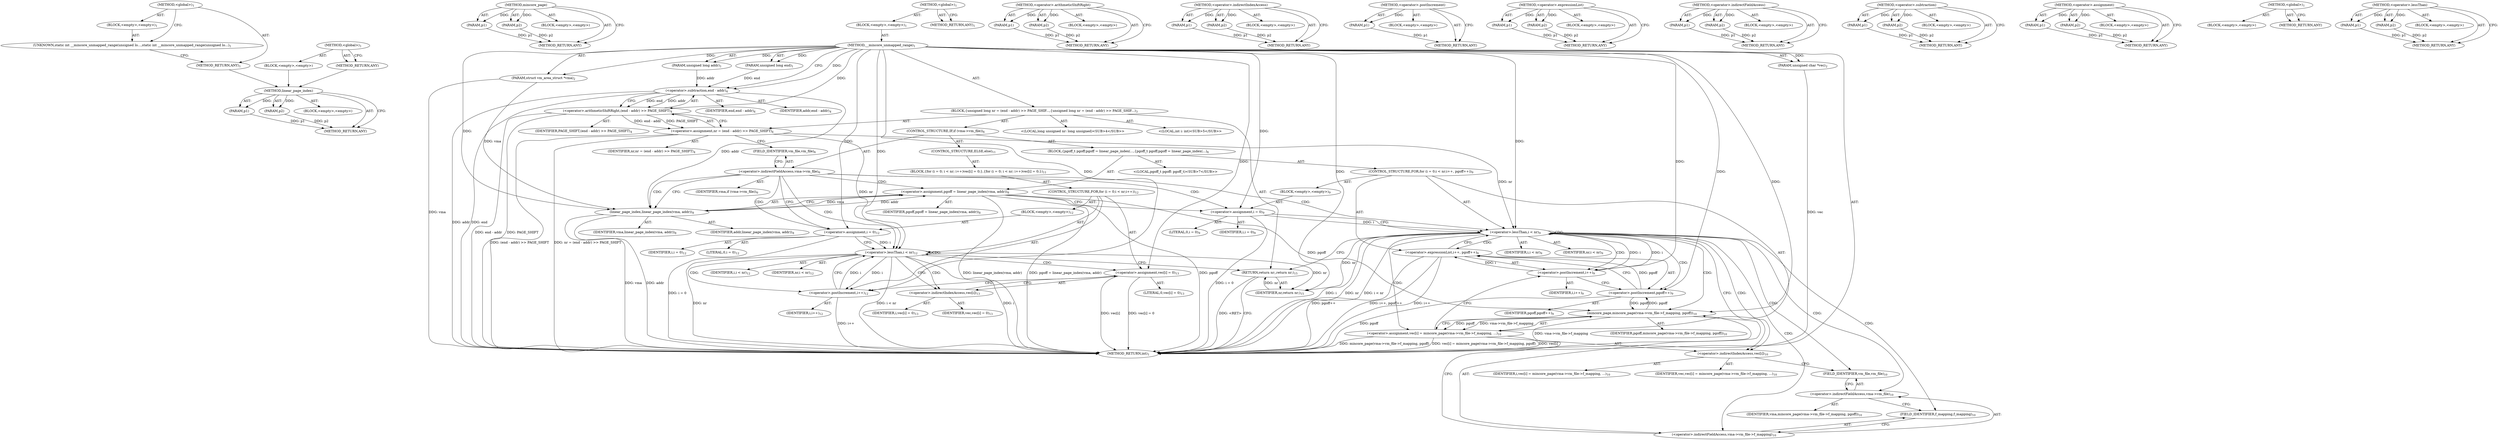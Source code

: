 digraph "&lt;global&gt;" {
vulnerable_122 [label=<(METHOD,linear_page_index)>];
vulnerable_123 [label=<(PARAM,p1)>];
vulnerable_124 [label=<(PARAM,p2)>];
vulnerable_125 [label=<(BLOCK,&lt;empty&gt;,&lt;empty&gt;)>];
vulnerable_126 [label=<(METHOD_RETURN,ANY)>];
vulnerable_146 [label=<(METHOD,mincore_page)>];
vulnerable_147 [label=<(PARAM,p1)>];
vulnerable_148 [label=<(PARAM,p2)>];
vulnerable_149 [label=<(BLOCK,&lt;empty&gt;,&lt;empty&gt;)>];
vulnerable_150 [label=<(METHOD_RETURN,ANY)>];
vulnerable_6 [label=<(METHOD,&lt;global&gt;)<SUB>1</SUB>>];
vulnerable_7 [label=<(BLOCK,&lt;empty&gt;,&lt;empty&gt;)<SUB>1</SUB>>];
vulnerable_8 [label=<(METHOD,__mincore_unmapped_range)<SUB>1</SUB>>];
vulnerable_9 [label=<(PARAM,unsigned long addr)<SUB>1</SUB>>];
vulnerable_10 [label=<(PARAM,unsigned long end)<SUB>1</SUB>>];
vulnerable_11 [label=<(PARAM,struct vm_area_struct *vma)<SUB>2</SUB>>];
vulnerable_12 [label=<(PARAM,unsigned char *vec)<SUB>2</SUB>>];
vulnerable_13 [label=<(BLOCK,{
	unsigned long nr = (end - addr) &gt;&gt; PAGE_SHIF...,{
	unsigned long nr = (end - addr) &gt;&gt; PAGE_SHIF...)<SUB>3</SUB>>];
vulnerable_14 [label="<(LOCAL,long unsigned nr: long unsigned)<SUB>4</SUB>>"];
vulnerable_15 [label=<(&lt;operator&gt;.assignment,nr = (end - addr) &gt;&gt; PAGE_SHIFT)<SUB>4</SUB>>];
vulnerable_16 [label=<(IDENTIFIER,nr,nr = (end - addr) &gt;&gt; PAGE_SHIFT)<SUB>4</SUB>>];
vulnerable_17 [label=<(&lt;operator&gt;.arithmeticShiftRight,(end - addr) &gt;&gt; PAGE_SHIFT)<SUB>4</SUB>>];
vulnerable_18 [label=<(&lt;operator&gt;.subtraction,end - addr)<SUB>4</SUB>>];
vulnerable_19 [label=<(IDENTIFIER,end,end - addr)<SUB>4</SUB>>];
vulnerable_20 [label=<(IDENTIFIER,addr,end - addr)<SUB>4</SUB>>];
vulnerable_21 [label=<(IDENTIFIER,PAGE_SHIFT,(end - addr) &gt;&gt; PAGE_SHIFT)<SUB>4</SUB>>];
vulnerable_22 [label="<(LOCAL,int i: int)<SUB>5</SUB>>"];
vulnerable_23 [label=<(CONTROL_STRUCTURE,IF,if (vma-&gt;vm_file))<SUB>6</SUB>>];
vulnerable_24 [label=<(&lt;operator&gt;.indirectFieldAccess,vma-&gt;vm_file)<SUB>6</SUB>>];
vulnerable_25 [label=<(IDENTIFIER,vma,if (vma-&gt;vm_file))<SUB>6</SUB>>];
vulnerable_26 [label=<(FIELD_IDENTIFIER,vm_file,vm_file)<SUB>6</SUB>>];
vulnerable_27 [label=<(BLOCK,{
		pgoff_t pgoff;
		pgoff = linear_page_index(...,{
		pgoff_t pgoff;
		pgoff = linear_page_index(...)<SUB>6</SUB>>];
vulnerable_28 [label="<(LOCAL,pgoff_t pgoff: pgoff_t)<SUB>7</SUB>>"];
vulnerable_29 [label=<(&lt;operator&gt;.assignment,pgoff = linear_page_index(vma, addr))<SUB>8</SUB>>];
vulnerable_30 [label=<(IDENTIFIER,pgoff,pgoff = linear_page_index(vma, addr))<SUB>8</SUB>>];
vulnerable_31 [label=<(linear_page_index,linear_page_index(vma, addr))<SUB>8</SUB>>];
vulnerable_32 [label=<(IDENTIFIER,vma,linear_page_index(vma, addr))<SUB>8</SUB>>];
vulnerable_33 [label=<(IDENTIFIER,addr,linear_page_index(vma, addr))<SUB>8</SUB>>];
vulnerable_34 [label=<(CONTROL_STRUCTURE,FOR,for (i = 0;i &lt; nr;i++, pgoff++))<SUB>9</SUB>>];
vulnerable_35 [label=<(BLOCK,&lt;empty&gt;,&lt;empty&gt;)<SUB>9</SUB>>];
vulnerable_36 [label=<(&lt;operator&gt;.assignment,i = 0)<SUB>9</SUB>>];
vulnerable_37 [label=<(IDENTIFIER,i,i = 0)<SUB>9</SUB>>];
vulnerable_38 [label=<(LITERAL,0,i = 0)<SUB>9</SUB>>];
vulnerable_39 [label=<(&lt;operator&gt;.lessThan,i &lt; nr)<SUB>9</SUB>>];
vulnerable_40 [label=<(IDENTIFIER,i,i &lt; nr)<SUB>9</SUB>>];
vulnerable_41 [label=<(IDENTIFIER,nr,i &lt; nr)<SUB>9</SUB>>];
vulnerable_42 [label=<(&lt;operator&gt;.expressionList,i++, pgoff++)<SUB>9</SUB>>];
vulnerable_43 [label=<(&lt;operator&gt;.postIncrement,i++)<SUB>9</SUB>>];
vulnerable_44 [label=<(IDENTIFIER,i,i++)<SUB>9</SUB>>];
vulnerable_45 [label=<(&lt;operator&gt;.postIncrement,pgoff++)<SUB>9</SUB>>];
vulnerable_46 [label=<(IDENTIFIER,pgoff,pgoff++)<SUB>9</SUB>>];
vulnerable_47 [label=<(&lt;operator&gt;.assignment,vec[i] = mincore_page(vma-&gt;vm_file-&gt;f_mapping, ...)<SUB>10</SUB>>];
vulnerable_48 [label=<(&lt;operator&gt;.indirectIndexAccess,vec[i])<SUB>10</SUB>>];
vulnerable_49 [label=<(IDENTIFIER,vec,vec[i] = mincore_page(vma-&gt;vm_file-&gt;f_mapping, ...)<SUB>10</SUB>>];
vulnerable_50 [label=<(IDENTIFIER,i,vec[i] = mincore_page(vma-&gt;vm_file-&gt;f_mapping, ...)<SUB>10</SUB>>];
vulnerable_51 [label=<(mincore_page,mincore_page(vma-&gt;vm_file-&gt;f_mapping, pgoff))<SUB>10</SUB>>];
vulnerable_52 [label=<(&lt;operator&gt;.indirectFieldAccess,vma-&gt;vm_file-&gt;f_mapping)<SUB>10</SUB>>];
vulnerable_53 [label=<(&lt;operator&gt;.indirectFieldAccess,vma-&gt;vm_file)<SUB>10</SUB>>];
vulnerable_54 [label=<(IDENTIFIER,vma,mincore_page(vma-&gt;vm_file-&gt;f_mapping, pgoff))<SUB>10</SUB>>];
vulnerable_55 [label=<(FIELD_IDENTIFIER,vm_file,vm_file)<SUB>10</SUB>>];
vulnerable_56 [label=<(FIELD_IDENTIFIER,f_mapping,f_mapping)<SUB>10</SUB>>];
vulnerable_57 [label=<(IDENTIFIER,pgoff,mincore_page(vma-&gt;vm_file-&gt;f_mapping, pgoff))<SUB>10</SUB>>];
vulnerable_58 [label=<(CONTROL_STRUCTURE,ELSE,else)<SUB>11</SUB>>];
vulnerable_59 [label=<(BLOCK,{
		for (i = 0; i &lt; nr; i++)
			vec[i] = 0;
	},{
		for (i = 0; i &lt; nr; i++)
			vec[i] = 0;
	})<SUB>11</SUB>>];
vulnerable_60 [label=<(CONTROL_STRUCTURE,FOR,for (i = 0;i &lt; nr;i++))<SUB>12</SUB>>];
vulnerable_61 [label=<(BLOCK,&lt;empty&gt;,&lt;empty&gt;)<SUB>12</SUB>>];
vulnerable_62 [label=<(&lt;operator&gt;.assignment,i = 0)<SUB>12</SUB>>];
vulnerable_63 [label=<(IDENTIFIER,i,i = 0)<SUB>12</SUB>>];
vulnerable_64 [label=<(LITERAL,0,i = 0)<SUB>12</SUB>>];
vulnerable_65 [label=<(&lt;operator&gt;.lessThan,i &lt; nr)<SUB>12</SUB>>];
vulnerable_66 [label=<(IDENTIFIER,i,i &lt; nr)<SUB>12</SUB>>];
vulnerable_67 [label=<(IDENTIFIER,nr,i &lt; nr)<SUB>12</SUB>>];
vulnerable_68 [label=<(&lt;operator&gt;.postIncrement,i++)<SUB>12</SUB>>];
vulnerable_69 [label=<(IDENTIFIER,i,i++)<SUB>12</SUB>>];
vulnerable_70 [label=<(&lt;operator&gt;.assignment,vec[i] = 0)<SUB>13</SUB>>];
vulnerable_71 [label=<(&lt;operator&gt;.indirectIndexAccess,vec[i])<SUB>13</SUB>>];
vulnerable_72 [label=<(IDENTIFIER,vec,vec[i] = 0)<SUB>13</SUB>>];
vulnerable_73 [label=<(IDENTIFIER,i,vec[i] = 0)<SUB>13</SUB>>];
vulnerable_74 [label=<(LITERAL,0,vec[i] = 0)<SUB>13</SUB>>];
vulnerable_75 [label=<(RETURN,return nr;,return nr;)<SUB>15</SUB>>];
vulnerable_76 [label=<(IDENTIFIER,nr,return nr;)<SUB>15</SUB>>];
vulnerable_77 [label=<(METHOD_RETURN,int)<SUB>1</SUB>>];
vulnerable_79 [label=<(METHOD_RETURN,ANY)<SUB>1</SUB>>];
vulnerable_107 [label=<(METHOD,&lt;operator&gt;.arithmeticShiftRight)>];
vulnerable_108 [label=<(PARAM,p1)>];
vulnerable_109 [label=<(PARAM,p2)>];
vulnerable_110 [label=<(BLOCK,&lt;empty&gt;,&lt;empty&gt;)>];
vulnerable_111 [label=<(METHOD_RETURN,ANY)>];
vulnerable_141 [label=<(METHOD,&lt;operator&gt;.indirectIndexAccess)>];
vulnerable_142 [label=<(PARAM,p1)>];
vulnerable_143 [label=<(PARAM,p2)>];
vulnerable_144 [label=<(BLOCK,&lt;empty&gt;,&lt;empty&gt;)>];
vulnerable_145 [label=<(METHOD_RETURN,ANY)>];
vulnerable_137 [label=<(METHOD,&lt;operator&gt;.postIncrement)>];
vulnerable_138 [label=<(PARAM,p1)>];
vulnerable_139 [label=<(BLOCK,&lt;empty&gt;,&lt;empty&gt;)>];
vulnerable_140 [label=<(METHOD_RETURN,ANY)>];
vulnerable_132 [label=<(METHOD,&lt;operator&gt;.expressionList)>];
vulnerable_133 [label=<(PARAM,p1)>];
vulnerable_134 [label=<(PARAM,p2)>];
vulnerable_135 [label=<(BLOCK,&lt;empty&gt;,&lt;empty&gt;)>];
vulnerable_136 [label=<(METHOD_RETURN,ANY)>];
vulnerable_117 [label=<(METHOD,&lt;operator&gt;.indirectFieldAccess)>];
vulnerable_118 [label=<(PARAM,p1)>];
vulnerable_119 [label=<(PARAM,p2)>];
vulnerable_120 [label=<(BLOCK,&lt;empty&gt;,&lt;empty&gt;)>];
vulnerable_121 [label=<(METHOD_RETURN,ANY)>];
vulnerable_112 [label=<(METHOD,&lt;operator&gt;.subtraction)>];
vulnerable_113 [label=<(PARAM,p1)>];
vulnerable_114 [label=<(PARAM,p2)>];
vulnerable_115 [label=<(BLOCK,&lt;empty&gt;,&lt;empty&gt;)>];
vulnerable_116 [label=<(METHOD_RETURN,ANY)>];
vulnerable_102 [label=<(METHOD,&lt;operator&gt;.assignment)>];
vulnerable_103 [label=<(PARAM,p1)>];
vulnerable_104 [label=<(PARAM,p2)>];
vulnerable_105 [label=<(BLOCK,&lt;empty&gt;,&lt;empty&gt;)>];
vulnerable_106 [label=<(METHOD_RETURN,ANY)>];
vulnerable_96 [label=<(METHOD,&lt;global&gt;)<SUB>1</SUB>>];
vulnerable_97 [label=<(BLOCK,&lt;empty&gt;,&lt;empty&gt;)>];
vulnerable_98 [label=<(METHOD_RETURN,ANY)>];
vulnerable_127 [label=<(METHOD,&lt;operator&gt;.lessThan)>];
vulnerable_128 [label=<(PARAM,p1)>];
vulnerable_129 [label=<(PARAM,p2)>];
vulnerable_130 [label=<(BLOCK,&lt;empty&gt;,&lt;empty&gt;)>];
vulnerable_131 [label=<(METHOD_RETURN,ANY)>];
fixed_6 [label=<(METHOD,&lt;global&gt;)<SUB>1</SUB>>];
fixed_7 [label=<(BLOCK,&lt;empty&gt;,&lt;empty&gt;)<SUB>1</SUB>>];
fixed_8 [label=<(UNKNOWN,static int __mincore_unmapped_range(unsigned lo...,static int __mincore_unmapped_range(unsigned lo...)<SUB>1</SUB>>];
fixed_9 [label=<(METHOD_RETURN,ANY)<SUB>1</SUB>>];
fixed_14 [label=<(METHOD,&lt;global&gt;)<SUB>1</SUB>>];
fixed_15 [label=<(BLOCK,&lt;empty&gt;,&lt;empty&gt;)>];
fixed_16 [label=<(METHOD_RETURN,ANY)>];
vulnerable_122 -> vulnerable_123  [key=0, label="AST: "];
vulnerable_122 -> vulnerable_123  [key=1, label="DDG: "];
vulnerable_122 -> vulnerable_125  [key=0, label="AST: "];
vulnerable_122 -> vulnerable_124  [key=0, label="AST: "];
vulnerable_122 -> vulnerable_124  [key=1, label="DDG: "];
vulnerable_122 -> vulnerable_126  [key=0, label="AST: "];
vulnerable_122 -> vulnerable_126  [key=1, label="CFG: "];
vulnerable_123 -> vulnerable_126  [key=0, label="DDG: p1"];
vulnerable_124 -> vulnerable_126  [key=0, label="DDG: p2"];
vulnerable_146 -> vulnerable_147  [key=0, label="AST: "];
vulnerable_146 -> vulnerable_147  [key=1, label="DDG: "];
vulnerable_146 -> vulnerable_149  [key=0, label="AST: "];
vulnerable_146 -> vulnerable_148  [key=0, label="AST: "];
vulnerable_146 -> vulnerable_148  [key=1, label="DDG: "];
vulnerable_146 -> vulnerable_150  [key=0, label="AST: "];
vulnerable_146 -> vulnerable_150  [key=1, label="CFG: "];
vulnerable_147 -> vulnerable_150  [key=0, label="DDG: p1"];
vulnerable_148 -> vulnerable_150  [key=0, label="DDG: p2"];
vulnerable_6 -> vulnerable_7  [key=0, label="AST: "];
vulnerable_6 -> vulnerable_79  [key=0, label="AST: "];
vulnerable_6 -> vulnerable_79  [key=1, label="CFG: "];
vulnerable_7 -> vulnerable_8  [key=0, label="AST: "];
vulnerable_8 -> vulnerable_9  [key=0, label="AST: "];
vulnerable_8 -> vulnerable_9  [key=1, label="DDG: "];
vulnerable_8 -> vulnerable_10  [key=0, label="AST: "];
vulnerable_8 -> vulnerable_10  [key=1, label="DDG: "];
vulnerable_8 -> vulnerable_11  [key=0, label="AST: "];
vulnerable_8 -> vulnerable_11  [key=1, label="DDG: "];
vulnerable_8 -> vulnerable_12  [key=0, label="AST: "];
vulnerable_8 -> vulnerable_12  [key=1, label="DDG: "];
vulnerable_8 -> vulnerable_13  [key=0, label="AST: "];
vulnerable_8 -> vulnerable_77  [key=0, label="AST: "];
vulnerable_8 -> vulnerable_18  [key=0, label="CFG: "];
vulnerable_8 -> vulnerable_18  [key=1, label="DDG: "];
vulnerable_8 -> vulnerable_76  [key=0, label="DDG: "];
vulnerable_8 -> vulnerable_17  [key=0, label="DDG: "];
vulnerable_8 -> vulnerable_31  [key=0, label="DDG: "];
vulnerable_8 -> vulnerable_36  [key=0, label="DDG: "];
vulnerable_8 -> vulnerable_39  [key=0, label="DDG: "];
vulnerable_8 -> vulnerable_70  [key=0, label="DDG: "];
vulnerable_8 -> vulnerable_43  [key=0, label="DDG: "];
vulnerable_8 -> vulnerable_45  [key=0, label="DDG: "];
vulnerable_8 -> vulnerable_51  [key=0, label="DDG: "];
vulnerable_8 -> vulnerable_62  [key=0, label="DDG: "];
vulnerable_8 -> vulnerable_65  [key=0, label="DDG: "];
vulnerable_8 -> vulnerable_68  [key=0, label="DDG: "];
vulnerable_9 -> vulnerable_18  [key=0, label="DDG: addr"];
vulnerable_10 -> vulnerable_18  [key=0, label="DDG: end"];
vulnerable_11 -> vulnerable_77  [key=0, label="DDG: vma"];
vulnerable_11 -> vulnerable_31  [key=0, label="DDG: vma"];
vulnerable_12 -> vulnerable_77  [key=0, label="DDG: vec"];
vulnerable_13 -> vulnerable_14  [key=0, label="AST: "];
vulnerable_13 -> vulnerable_15  [key=0, label="AST: "];
vulnerable_13 -> vulnerable_22  [key=0, label="AST: "];
vulnerable_13 -> vulnerable_23  [key=0, label="AST: "];
vulnerable_13 -> vulnerable_75  [key=0, label="AST: "];
vulnerable_15 -> vulnerable_16  [key=0, label="AST: "];
vulnerable_15 -> vulnerable_17  [key=0, label="AST: "];
vulnerable_15 -> vulnerable_26  [key=0, label="CFG: "];
vulnerable_15 -> vulnerable_77  [key=0, label="DDG: (end - addr) &gt;&gt; PAGE_SHIFT"];
vulnerable_15 -> vulnerable_77  [key=1, label="DDG: nr = (end - addr) &gt;&gt; PAGE_SHIFT"];
vulnerable_15 -> vulnerable_39  [key=0, label="DDG: nr"];
vulnerable_15 -> vulnerable_65  [key=0, label="DDG: nr"];
vulnerable_17 -> vulnerable_18  [key=0, label="AST: "];
vulnerable_17 -> vulnerable_21  [key=0, label="AST: "];
vulnerable_17 -> vulnerable_15  [key=0, label="CFG: "];
vulnerable_17 -> vulnerable_15  [key=1, label="DDG: end - addr"];
vulnerable_17 -> vulnerable_15  [key=2, label="DDG: PAGE_SHIFT"];
vulnerable_17 -> vulnerable_77  [key=0, label="DDG: end - addr"];
vulnerable_17 -> vulnerable_77  [key=1, label="DDG: PAGE_SHIFT"];
vulnerable_18 -> vulnerable_19  [key=0, label="AST: "];
vulnerable_18 -> vulnerable_20  [key=0, label="AST: "];
vulnerable_18 -> vulnerable_17  [key=0, label="CFG: "];
vulnerable_18 -> vulnerable_17  [key=1, label="DDG: end"];
vulnerable_18 -> vulnerable_17  [key=2, label="DDG: addr"];
vulnerable_18 -> vulnerable_77  [key=0, label="DDG: end"];
vulnerable_18 -> vulnerable_77  [key=1, label="DDG: addr"];
vulnerable_18 -> vulnerable_31  [key=0, label="DDG: addr"];
vulnerable_23 -> vulnerable_24  [key=0, label="AST: "];
vulnerable_23 -> vulnerable_27  [key=0, label="AST: "];
vulnerable_23 -> vulnerable_58  [key=0, label="AST: "];
vulnerable_24 -> vulnerable_25  [key=0, label="AST: "];
vulnerable_24 -> vulnerable_26  [key=0, label="AST: "];
vulnerable_24 -> vulnerable_31  [key=0, label="CFG: "];
vulnerable_24 -> vulnerable_31  [key=1, label="CDG: "];
vulnerable_24 -> vulnerable_62  [key=0, label="CFG: "];
vulnerable_24 -> vulnerable_62  [key=1, label="CDG: "];
vulnerable_24 -> vulnerable_36  [key=0, label="CDG: "];
vulnerable_24 -> vulnerable_29  [key=0, label="CDG: "];
vulnerable_24 -> vulnerable_65  [key=0, label="CDG: "];
vulnerable_24 -> vulnerable_39  [key=0, label="CDG: "];
vulnerable_26 -> vulnerable_24  [key=0, label="CFG: "];
vulnerable_27 -> vulnerable_28  [key=0, label="AST: "];
vulnerable_27 -> vulnerable_29  [key=0, label="AST: "];
vulnerable_27 -> vulnerable_34  [key=0, label="AST: "];
vulnerable_29 -> vulnerable_30  [key=0, label="AST: "];
vulnerable_29 -> vulnerable_31  [key=0, label="AST: "];
vulnerable_29 -> vulnerable_36  [key=0, label="CFG: "];
vulnerable_29 -> vulnerable_77  [key=0, label="DDG: pgoff"];
vulnerable_29 -> vulnerable_77  [key=1, label="DDG: linear_page_index(vma, addr)"];
vulnerable_29 -> vulnerable_77  [key=2, label="DDG: pgoff = linear_page_index(vma, addr)"];
vulnerable_29 -> vulnerable_51  [key=0, label="DDG: pgoff"];
vulnerable_31 -> vulnerable_32  [key=0, label="AST: "];
vulnerable_31 -> vulnerable_33  [key=0, label="AST: "];
vulnerable_31 -> vulnerable_29  [key=0, label="CFG: "];
vulnerable_31 -> vulnerable_29  [key=1, label="DDG: vma"];
vulnerable_31 -> vulnerable_29  [key=2, label="DDG: addr"];
vulnerable_31 -> vulnerable_77  [key=0, label="DDG: vma"];
vulnerable_31 -> vulnerable_77  [key=1, label="DDG: addr"];
vulnerable_34 -> vulnerable_35  [key=0, label="AST: "];
vulnerable_34 -> vulnerable_39  [key=0, label="AST: "];
vulnerable_34 -> vulnerable_42  [key=0, label="AST: "];
vulnerable_34 -> vulnerable_47  [key=0, label="AST: "];
vulnerable_35 -> vulnerable_36  [key=0, label="AST: "];
vulnerable_36 -> vulnerable_37  [key=0, label="AST: "];
vulnerable_36 -> vulnerable_38  [key=0, label="AST: "];
vulnerable_36 -> vulnerable_39  [key=0, label="CFG: "];
vulnerable_36 -> vulnerable_39  [key=1, label="DDG: i"];
vulnerable_36 -> vulnerable_77  [key=0, label="DDG: i = 0"];
vulnerable_39 -> vulnerable_40  [key=0, label="AST: "];
vulnerable_39 -> vulnerable_41  [key=0, label="AST: "];
vulnerable_39 -> vulnerable_48  [key=0, label="CFG: "];
vulnerable_39 -> vulnerable_48  [key=1, label="CDG: "];
vulnerable_39 -> vulnerable_75  [key=0, label="CFG: "];
vulnerable_39 -> vulnerable_77  [key=0, label="DDG: i"];
vulnerable_39 -> vulnerable_77  [key=1, label="DDG: nr"];
vulnerable_39 -> vulnerable_77  [key=2, label="DDG: i &lt; nr"];
vulnerable_39 -> vulnerable_76  [key=0, label="DDG: nr"];
vulnerable_39 -> vulnerable_43  [key=0, label="DDG: i"];
vulnerable_39 -> vulnerable_43  [key=1, label="CDG: "];
vulnerable_39 -> vulnerable_47  [key=0, label="CDG: "];
vulnerable_39 -> vulnerable_42  [key=0, label="CDG: "];
vulnerable_39 -> vulnerable_51  [key=0, label="CDG: "];
vulnerable_39 -> vulnerable_52  [key=0, label="CDG: "];
vulnerable_39 -> vulnerable_53  [key=0, label="CDG: "];
vulnerable_39 -> vulnerable_56  [key=0, label="CDG: "];
vulnerable_39 -> vulnerable_45  [key=0, label="CDG: "];
vulnerable_39 -> vulnerable_55  [key=0, label="CDG: "];
vulnerable_39 -> vulnerable_39  [key=0, label="CDG: "];
vulnerable_42 -> vulnerable_43  [key=0, label="AST: "];
vulnerable_42 -> vulnerable_45  [key=0, label="AST: "];
vulnerable_42 -> vulnerable_39  [key=0, label="CFG: "];
vulnerable_42 -> vulnerable_77  [key=0, label="DDG: i++"];
vulnerable_42 -> vulnerable_77  [key=1, label="DDG: pgoff++"];
vulnerable_42 -> vulnerable_77  [key=2, label="DDG: i++, pgoff++"];
vulnerable_43 -> vulnerable_44  [key=0, label="AST: "];
vulnerable_43 -> vulnerable_45  [key=0, label="CFG: "];
vulnerable_43 -> vulnerable_39  [key=0, label="DDG: i"];
vulnerable_43 -> vulnerable_42  [key=0, label="DDG: i"];
vulnerable_45 -> vulnerable_46  [key=0, label="AST: "];
vulnerable_45 -> vulnerable_42  [key=0, label="CFG: "];
vulnerable_45 -> vulnerable_42  [key=1, label="DDG: pgoff"];
vulnerable_45 -> vulnerable_77  [key=0, label="DDG: pgoff"];
vulnerable_45 -> vulnerable_51  [key=0, label="DDG: pgoff"];
vulnerable_47 -> vulnerable_48  [key=0, label="AST: "];
vulnerable_47 -> vulnerable_51  [key=0, label="AST: "];
vulnerable_47 -> vulnerable_43  [key=0, label="CFG: "];
vulnerable_47 -> vulnerable_77  [key=0, label="DDG: vec[i]"];
vulnerable_47 -> vulnerable_77  [key=1, label="DDG: mincore_page(vma-&gt;vm_file-&gt;f_mapping, pgoff)"];
vulnerable_47 -> vulnerable_77  [key=2, label="DDG: vec[i] = mincore_page(vma-&gt;vm_file-&gt;f_mapping, pgoff)"];
vulnerable_48 -> vulnerable_49  [key=0, label="AST: "];
vulnerable_48 -> vulnerable_50  [key=0, label="AST: "];
vulnerable_48 -> vulnerable_55  [key=0, label="CFG: "];
vulnerable_51 -> vulnerable_52  [key=0, label="AST: "];
vulnerable_51 -> vulnerable_57  [key=0, label="AST: "];
vulnerable_51 -> vulnerable_47  [key=0, label="CFG: "];
vulnerable_51 -> vulnerable_47  [key=1, label="DDG: vma-&gt;vm_file-&gt;f_mapping"];
vulnerable_51 -> vulnerable_47  [key=2, label="DDG: pgoff"];
vulnerable_51 -> vulnerable_77  [key=0, label="DDG: vma-&gt;vm_file-&gt;f_mapping"];
vulnerable_51 -> vulnerable_45  [key=0, label="DDG: pgoff"];
vulnerable_52 -> vulnerable_53  [key=0, label="AST: "];
vulnerable_52 -> vulnerable_56  [key=0, label="AST: "];
vulnerable_52 -> vulnerable_51  [key=0, label="CFG: "];
vulnerable_53 -> vulnerable_54  [key=0, label="AST: "];
vulnerable_53 -> vulnerable_55  [key=0, label="AST: "];
vulnerable_53 -> vulnerable_56  [key=0, label="CFG: "];
vulnerable_55 -> vulnerable_53  [key=0, label="CFG: "];
vulnerable_56 -> vulnerable_52  [key=0, label="CFG: "];
vulnerable_58 -> vulnerable_59  [key=0, label="AST: "];
vulnerable_59 -> vulnerable_60  [key=0, label="AST: "];
vulnerable_60 -> vulnerable_61  [key=0, label="AST: "];
vulnerable_60 -> vulnerable_65  [key=0, label="AST: "];
vulnerable_60 -> vulnerable_68  [key=0, label="AST: "];
vulnerable_60 -> vulnerable_70  [key=0, label="AST: "];
vulnerable_61 -> vulnerable_62  [key=0, label="AST: "];
vulnerable_62 -> vulnerable_63  [key=0, label="AST: "];
vulnerable_62 -> vulnerable_64  [key=0, label="AST: "];
vulnerable_62 -> vulnerable_65  [key=0, label="CFG: "];
vulnerable_62 -> vulnerable_65  [key=1, label="DDG: i"];
vulnerable_62 -> vulnerable_77  [key=0, label="DDG: i = 0"];
vulnerable_65 -> vulnerable_66  [key=0, label="AST: "];
vulnerable_65 -> vulnerable_67  [key=0, label="AST: "];
vulnerable_65 -> vulnerable_71  [key=0, label="CFG: "];
vulnerable_65 -> vulnerable_71  [key=1, label="CDG: "];
vulnerable_65 -> vulnerable_75  [key=0, label="CFG: "];
vulnerable_65 -> vulnerable_77  [key=0, label="DDG: i"];
vulnerable_65 -> vulnerable_77  [key=1, label="DDG: nr"];
vulnerable_65 -> vulnerable_77  [key=2, label="DDG: i &lt; nr"];
vulnerable_65 -> vulnerable_76  [key=0, label="DDG: nr"];
vulnerable_65 -> vulnerable_68  [key=0, label="DDG: i"];
vulnerable_65 -> vulnerable_68  [key=1, label="CDG: "];
vulnerable_65 -> vulnerable_70  [key=0, label="CDG: "];
vulnerable_65 -> vulnerable_65  [key=0, label="CDG: "];
vulnerable_68 -> vulnerable_69  [key=0, label="AST: "];
vulnerable_68 -> vulnerable_65  [key=0, label="CFG: "];
vulnerable_68 -> vulnerable_65  [key=1, label="DDG: i"];
vulnerable_68 -> vulnerable_77  [key=0, label="DDG: i++"];
vulnerable_70 -> vulnerable_71  [key=0, label="AST: "];
vulnerable_70 -> vulnerable_74  [key=0, label="AST: "];
vulnerable_70 -> vulnerable_68  [key=0, label="CFG: "];
vulnerable_70 -> vulnerable_77  [key=0, label="DDG: vec[i]"];
vulnerable_70 -> vulnerable_77  [key=1, label="DDG: vec[i] = 0"];
vulnerable_71 -> vulnerable_72  [key=0, label="AST: "];
vulnerable_71 -> vulnerable_73  [key=0, label="AST: "];
vulnerable_71 -> vulnerable_70  [key=0, label="CFG: "];
vulnerable_75 -> vulnerable_76  [key=0, label="AST: "];
vulnerable_75 -> vulnerable_77  [key=0, label="CFG: "];
vulnerable_75 -> vulnerable_77  [key=1, label="DDG: &lt;RET&gt;"];
vulnerable_76 -> vulnerable_75  [key=0, label="DDG: nr"];
vulnerable_107 -> vulnerable_108  [key=0, label="AST: "];
vulnerable_107 -> vulnerable_108  [key=1, label="DDG: "];
vulnerable_107 -> vulnerable_110  [key=0, label="AST: "];
vulnerable_107 -> vulnerable_109  [key=0, label="AST: "];
vulnerable_107 -> vulnerable_109  [key=1, label="DDG: "];
vulnerable_107 -> vulnerable_111  [key=0, label="AST: "];
vulnerable_107 -> vulnerable_111  [key=1, label="CFG: "];
vulnerable_108 -> vulnerable_111  [key=0, label="DDG: p1"];
vulnerable_109 -> vulnerable_111  [key=0, label="DDG: p2"];
vulnerable_141 -> vulnerable_142  [key=0, label="AST: "];
vulnerable_141 -> vulnerable_142  [key=1, label="DDG: "];
vulnerable_141 -> vulnerable_144  [key=0, label="AST: "];
vulnerable_141 -> vulnerable_143  [key=0, label="AST: "];
vulnerable_141 -> vulnerable_143  [key=1, label="DDG: "];
vulnerable_141 -> vulnerable_145  [key=0, label="AST: "];
vulnerable_141 -> vulnerable_145  [key=1, label="CFG: "];
vulnerable_142 -> vulnerable_145  [key=0, label="DDG: p1"];
vulnerable_143 -> vulnerable_145  [key=0, label="DDG: p2"];
vulnerable_137 -> vulnerable_138  [key=0, label="AST: "];
vulnerable_137 -> vulnerable_138  [key=1, label="DDG: "];
vulnerable_137 -> vulnerable_139  [key=0, label="AST: "];
vulnerable_137 -> vulnerable_140  [key=0, label="AST: "];
vulnerable_137 -> vulnerable_140  [key=1, label="CFG: "];
vulnerable_138 -> vulnerable_140  [key=0, label="DDG: p1"];
vulnerable_132 -> vulnerable_133  [key=0, label="AST: "];
vulnerable_132 -> vulnerable_133  [key=1, label="DDG: "];
vulnerable_132 -> vulnerable_135  [key=0, label="AST: "];
vulnerable_132 -> vulnerable_134  [key=0, label="AST: "];
vulnerable_132 -> vulnerable_134  [key=1, label="DDG: "];
vulnerable_132 -> vulnerable_136  [key=0, label="AST: "];
vulnerable_132 -> vulnerable_136  [key=1, label="CFG: "];
vulnerable_133 -> vulnerable_136  [key=0, label="DDG: p1"];
vulnerable_134 -> vulnerable_136  [key=0, label="DDG: p2"];
vulnerable_117 -> vulnerable_118  [key=0, label="AST: "];
vulnerable_117 -> vulnerable_118  [key=1, label="DDG: "];
vulnerable_117 -> vulnerable_120  [key=0, label="AST: "];
vulnerable_117 -> vulnerable_119  [key=0, label="AST: "];
vulnerable_117 -> vulnerable_119  [key=1, label="DDG: "];
vulnerable_117 -> vulnerable_121  [key=0, label="AST: "];
vulnerable_117 -> vulnerable_121  [key=1, label="CFG: "];
vulnerable_118 -> vulnerable_121  [key=0, label="DDG: p1"];
vulnerable_119 -> vulnerable_121  [key=0, label="DDG: p2"];
vulnerable_112 -> vulnerable_113  [key=0, label="AST: "];
vulnerable_112 -> vulnerable_113  [key=1, label="DDG: "];
vulnerable_112 -> vulnerable_115  [key=0, label="AST: "];
vulnerable_112 -> vulnerable_114  [key=0, label="AST: "];
vulnerable_112 -> vulnerable_114  [key=1, label="DDG: "];
vulnerable_112 -> vulnerable_116  [key=0, label="AST: "];
vulnerable_112 -> vulnerable_116  [key=1, label="CFG: "];
vulnerable_113 -> vulnerable_116  [key=0, label="DDG: p1"];
vulnerable_114 -> vulnerable_116  [key=0, label="DDG: p2"];
vulnerable_102 -> vulnerable_103  [key=0, label="AST: "];
vulnerable_102 -> vulnerable_103  [key=1, label="DDG: "];
vulnerable_102 -> vulnerable_105  [key=0, label="AST: "];
vulnerable_102 -> vulnerable_104  [key=0, label="AST: "];
vulnerable_102 -> vulnerable_104  [key=1, label="DDG: "];
vulnerable_102 -> vulnerable_106  [key=0, label="AST: "];
vulnerable_102 -> vulnerable_106  [key=1, label="CFG: "];
vulnerable_103 -> vulnerable_106  [key=0, label="DDG: p1"];
vulnerable_104 -> vulnerable_106  [key=0, label="DDG: p2"];
vulnerable_96 -> vulnerable_97  [key=0, label="AST: "];
vulnerable_96 -> vulnerable_98  [key=0, label="AST: "];
vulnerable_96 -> vulnerable_98  [key=1, label="CFG: "];
vulnerable_127 -> vulnerable_128  [key=0, label="AST: "];
vulnerable_127 -> vulnerable_128  [key=1, label="DDG: "];
vulnerable_127 -> vulnerable_130  [key=0, label="AST: "];
vulnerable_127 -> vulnerable_129  [key=0, label="AST: "];
vulnerable_127 -> vulnerable_129  [key=1, label="DDG: "];
vulnerable_127 -> vulnerable_131  [key=0, label="AST: "];
vulnerable_127 -> vulnerable_131  [key=1, label="CFG: "];
vulnerable_128 -> vulnerable_131  [key=0, label="DDG: p1"];
vulnerable_129 -> vulnerable_131  [key=0, label="DDG: p2"];
fixed_6 -> fixed_7  [key=0, label="AST: "];
fixed_6 -> fixed_9  [key=0, label="AST: "];
fixed_6 -> fixed_8  [key=0, label="CFG: "];
fixed_7 -> fixed_8  [key=0, label="AST: "];
fixed_8 -> fixed_9  [key=0, label="CFG: "];
fixed_9 -> vulnerable_122  [key=0];
fixed_14 -> fixed_15  [key=0, label="AST: "];
fixed_14 -> fixed_16  [key=0, label="AST: "];
fixed_14 -> fixed_16  [key=1, label="CFG: "];
fixed_15 -> vulnerable_122  [key=0];
fixed_16 -> vulnerable_122  [key=0];
}
